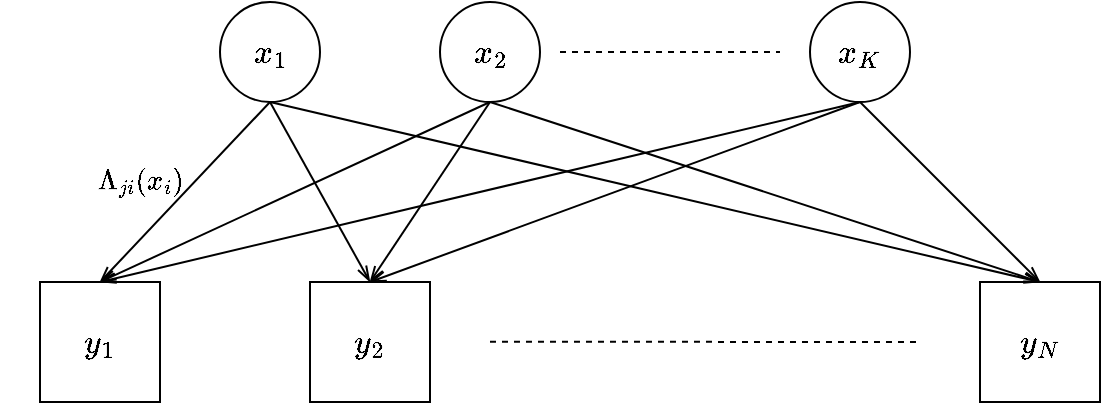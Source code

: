 <mxfile version="21.1.7" type="github">
  <diagram name="Page-1" id="PQrxELan7bS2j-eix-VT">
    <mxGraphModel dx="679" dy="460" grid="1" gridSize="10" guides="1" tooltips="1" connect="1" arrows="1" fold="1" page="1" pageScale="1" pageWidth="850" pageHeight="1100" math="1" shadow="0">
      <root>
        <mxCell id="0" />
        <mxCell id="1" parent="0" />
        <mxCell id="VqF0BGbPFirMX3VU7iUr-1" value="&lt;font style=&quot;font-size: 14px;&quot;&gt;$$x_{1}$$&lt;/font&gt;" style="ellipse;whiteSpace=wrap;html=1;" parent="1" vertex="1">
          <mxGeometry x="290" y="510" width="50" height="50" as="geometry" />
        </mxCell>
        <mxCell id="VqF0BGbPFirMX3VU7iUr-4" value="&lt;font style=&quot;font-size: 14px;&quot;&gt;$$x_{2}$$&lt;/font&gt;" style="ellipse;whiteSpace=wrap;html=1;" parent="1" vertex="1">
          <mxGeometry x="400" y="510" width="50" height="50" as="geometry" />
        </mxCell>
        <mxCell id="VqF0BGbPFirMX3VU7iUr-9" value="&lt;font style=&quot;font-size: 14px;&quot;&gt;$$x_{K}$$&lt;/font&gt;" style="ellipse;whiteSpace=wrap;html=1;" parent="1" vertex="1">
          <mxGeometry x="585" y="510" width="50" height="50" as="geometry" />
        </mxCell>
        <mxCell id="VqF0BGbPFirMX3VU7iUr-13" value="&lt;font style=&quot;font-size: 14px;&quot;&gt;$$y_1$$&lt;/font&gt;" style="rounded=0;whiteSpace=wrap;html=1;" parent="1" vertex="1">
          <mxGeometry x="200" y="650" width="60" height="60" as="geometry" />
        </mxCell>
        <mxCell id="VqF0BGbPFirMX3VU7iUr-14" value="&lt;font style=&quot;font-size: 14px;&quot;&gt;$$y_2$$&lt;/font&gt;" style="rounded=0;whiteSpace=wrap;html=1;" parent="1" vertex="1">
          <mxGeometry x="335" y="650" width="60" height="60" as="geometry" />
        </mxCell>
        <mxCell id="VqF0BGbPFirMX3VU7iUr-15" value="&lt;font style=&quot;font-size: 14px;&quot;&gt;$$y_N$$&lt;/font&gt;" style="rounded=0;whiteSpace=wrap;html=1;" parent="1" vertex="1">
          <mxGeometry x="670" y="650" width="60" height="60" as="geometry" />
        </mxCell>
        <mxCell id="VqF0BGbPFirMX3VU7iUr-18" value="" style="endArrow=none;dashed=1;html=1;rounded=0;" parent="1" edge="1">
          <mxGeometry width="50" height="50" relative="1" as="geometry">
            <mxPoint x="460" y="535" as="sourcePoint" />
            <mxPoint x="570" y="535" as="targetPoint" />
          </mxGeometry>
        </mxCell>
        <mxCell id="byxAJlhV1Tv6mKb7Vs70-2" value="" style="endArrow=none;dashed=1;html=1;rounded=0;" parent="1" edge="1">
          <mxGeometry width="50" height="50" relative="1" as="geometry">
            <mxPoint x="425" y="679.87" as="sourcePoint" />
            <mxPoint x="640" y="680" as="targetPoint" />
          </mxGeometry>
        </mxCell>
        <mxCell id="byxAJlhV1Tv6mKb7Vs70-3" value="" style="endArrow=none;html=1;rounded=0;exitX=0.5;exitY=0;exitDx=0;exitDy=0;entryX=0.5;entryY=1;entryDx=0;entryDy=0;startArrow=openThin;startFill=0;endFill=0;strokeWidth=1;strokeColor=#000000;" parent="1" source="VqF0BGbPFirMX3VU7iUr-13" target="VqF0BGbPFirMX3VU7iUr-1" edge="1">
          <mxGeometry width="50" height="50" relative="1" as="geometry">
            <mxPoint x="260" y="610" as="sourcePoint" />
            <mxPoint x="320" y="560" as="targetPoint" />
          </mxGeometry>
        </mxCell>
        <mxCell id="byxAJlhV1Tv6mKb7Vs70-4" value="" style="endArrow=none;html=1;rounded=0;exitX=0.5;exitY=0;exitDx=0;exitDy=0;entryX=0.5;entryY=1;entryDx=0;entryDy=0;startArrow=openThin;startFill=0;endFill=0;strokeWidth=1;strokeColor=#000000;" parent="1" source="VqF0BGbPFirMX3VU7iUr-14" target="VqF0BGbPFirMX3VU7iUr-1" edge="1">
          <mxGeometry width="50" height="50" relative="1" as="geometry">
            <mxPoint x="240" y="660" as="sourcePoint" />
            <mxPoint x="320" y="570" as="targetPoint" />
          </mxGeometry>
        </mxCell>
        <mxCell id="byxAJlhV1Tv6mKb7Vs70-5" value="" style="endArrow=none;html=1;rounded=0;exitX=0.5;exitY=0;exitDx=0;exitDy=0;entryX=0.5;entryY=1;entryDx=0;entryDy=0;startArrow=openThin;startFill=0;endFill=0;strokeWidth=1;strokeColor=#000000;" parent="1" source="VqF0BGbPFirMX3VU7iUr-15" target="VqF0BGbPFirMX3VU7iUr-1" edge="1">
          <mxGeometry width="50" height="50" relative="1" as="geometry">
            <mxPoint x="290" y="660" as="sourcePoint" />
            <mxPoint x="370" y="570" as="targetPoint" />
          </mxGeometry>
        </mxCell>
        <mxCell id="byxAJlhV1Tv6mKb7Vs70-6" value="" style="endArrow=none;html=1;rounded=0;exitX=0.5;exitY=0;exitDx=0;exitDy=0;entryX=0.5;entryY=1;entryDx=0;entryDy=0;startArrow=openThin;startFill=0;endFill=0;strokeWidth=1;strokeColor=#000000;" parent="1" source="VqF0BGbPFirMX3VU7iUr-13" target="VqF0BGbPFirMX3VU7iUr-4" edge="1">
          <mxGeometry width="50" height="50" relative="1" as="geometry">
            <mxPoint x="260" y="680" as="sourcePoint" />
            <mxPoint x="340" y="590" as="targetPoint" />
          </mxGeometry>
        </mxCell>
        <mxCell id="byxAJlhV1Tv6mKb7Vs70-7" value="" style="endArrow=none;html=1;rounded=0;exitX=0.5;exitY=0;exitDx=0;exitDy=0;entryX=0.5;entryY=1;entryDx=0;entryDy=0;startArrow=openThin;startFill=0;endFill=0;strokeWidth=1;strokeColor=#000000;" parent="1" source="VqF0BGbPFirMX3VU7iUr-13" target="VqF0BGbPFirMX3VU7iUr-9" edge="1">
          <mxGeometry width="50" height="50" relative="1" as="geometry">
            <mxPoint x="240" y="660" as="sourcePoint" />
            <mxPoint x="435" y="570" as="targetPoint" />
          </mxGeometry>
        </mxCell>
        <mxCell id="byxAJlhV1Tv6mKb7Vs70-8" value="" style="endArrow=none;html=1;rounded=0;exitX=0.5;exitY=0;exitDx=0;exitDy=0;entryX=0.5;entryY=1;entryDx=0;entryDy=0;startArrow=openThin;startFill=0;endFill=0;strokeWidth=1;strokeColor=#000000;" parent="1" source="VqF0BGbPFirMX3VU7iUr-14" target="VqF0BGbPFirMX3VU7iUr-4" edge="1">
          <mxGeometry width="50" height="50" relative="1" as="geometry">
            <mxPoint x="250" y="670" as="sourcePoint" />
            <mxPoint x="445" y="580" as="targetPoint" />
          </mxGeometry>
        </mxCell>
        <mxCell id="byxAJlhV1Tv6mKb7Vs70-9" value="" style="endArrow=none;html=1;rounded=0;exitX=0.5;exitY=0;exitDx=0;exitDy=0;entryX=0.5;entryY=1;entryDx=0;entryDy=0;startArrow=openThin;startFill=0;endFill=0;strokeWidth=1;strokeColor=#000000;" parent="1" source="VqF0BGbPFirMX3VU7iUr-15" target="VqF0BGbPFirMX3VU7iUr-4" edge="1">
          <mxGeometry width="50" height="50" relative="1" as="geometry">
            <mxPoint x="260" y="680" as="sourcePoint" />
            <mxPoint x="455" y="590" as="targetPoint" />
          </mxGeometry>
        </mxCell>
        <mxCell id="byxAJlhV1Tv6mKb7Vs70-10" value="" style="endArrow=none;html=1;rounded=0;exitX=0.5;exitY=0;exitDx=0;exitDy=0;startArrow=openThin;startFill=0;endFill=0;strokeWidth=1;strokeColor=#000000;" parent="1" source="VqF0BGbPFirMX3VU7iUr-14" edge="1">
          <mxGeometry width="50" height="50" relative="1" as="geometry">
            <mxPoint x="270" y="690" as="sourcePoint" />
            <mxPoint x="610" y="560" as="targetPoint" />
          </mxGeometry>
        </mxCell>
        <mxCell id="byxAJlhV1Tv6mKb7Vs70-11" value="" style="endArrow=none;html=1;rounded=0;entryX=0.5;entryY=1;entryDx=0;entryDy=0;startArrow=openThin;startFill=0;endFill=0;strokeWidth=1;strokeColor=#000000;" parent="1" target="VqF0BGbPFirMX3VU7iUr-9" edge="1">
          <mxGeometry width="50" height="50" relative="1" as="geometry">
            <mxPoint x="700" y="650" as="sourcePoint" />
            <mxPoint x="475" y="610" as="targetPoint" />
          </mxGeometry>
        </mxCell>
        <mxCell id="7mR5PpmjXbGNLG394ttW-1" value="$$\Lambda_{ji}(x_i)$$" style="text;html=1;align=center;verticalAlign=middle;resizable=0;points=[];autosize=1;strokeColor=none;fillColor=none;" vertex="1" parent="1">
          <mxGeometry x="180" y="585" width="140" height="30" as="geometry" />
        </mxCell>
      </root>
    </mxGraphModel>
  </diagram>
</mxfile>
